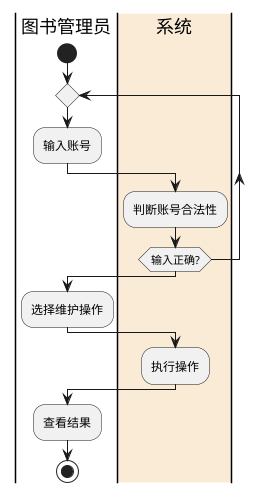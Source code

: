 @startuml
|图书管理员|
start
repeat
	:输入账号;
	|#AntiqueWhite|系统|
	:判断账号合法性;
repeat while (输入正确?)
|图书管理员|
:选择维护操作;
|系统|
:执行操作;

|图书管理员|
:查看结果;

stop
@enduml